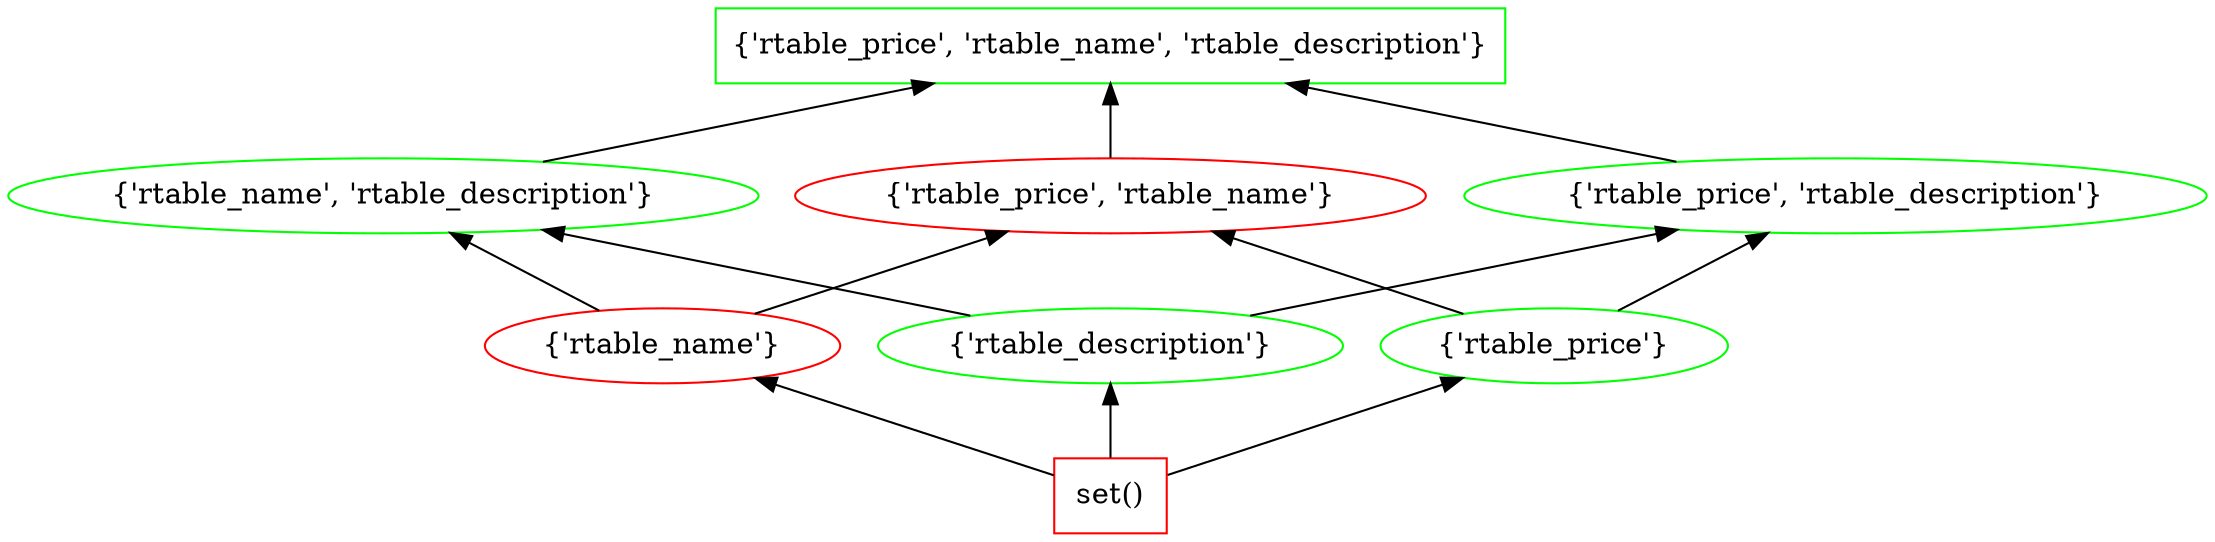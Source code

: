 digraph G {
splines="line"
rankdir=BT
"{'rtable_price', 'rtable_name', 'rtable_description'}" [shape=box];
"set()" [shape=box];
"set()" [color=red];
"set()" -> "{'rtable_name'}";
"set()" -> "{'rtable_description'}";
"set()" -> "{'rtable_price'}";
"{'rtable_name'}" [color=red];
"{'rtable_name'}" -> "{'rtable_name', 'rtable_description'}";
"{'rtable_name'}" -> "{'rtable_price', 'rtable_name'}";
"{'rtable_description'}" [color=green];
"{'rtable_description'}" -> "{'rtable_name', 'rtable_description'}";
"{'rtable_description'}" -> "{'rtable_price', 'rtable_description'}";
"{'rtable_price'}" [color=green];
"{'rtable_price'}" -> "{'rtable_price', 'rtable_name'}";
"{'rtable_price'}" -> "{'rtable_price', 'rtable_description'}";
"{'rtable_name', 'rtable_description'}" [color=green];
"{'rtable_name', 'rtable_description'}" -> "{'rtable_price', 'rtable_name', 'rtable_description'}";
"{'rtable_price', 'rtable_name'}" [color=red];
"{'rtable_price', 'rtable_name'}" -> "{'rtable_price', 'rtable_name', 'rtable_description'}";
"{'rtable_price', 'rtable_description'}" [color=green];
"{'rtable_price', 'rtable_description'}" -> "{'rtable_price', 'rtable_name', 'rtable_description'}";
"{'rtable_price', 'rtable_name', 'rtable_description'}" [color=green];
}